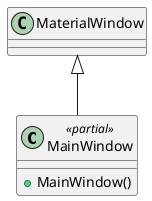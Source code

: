 @startuml
class MainWindow <<partial>> {
    + MainWindow()
}
MaterialWindow <|-- MainWindow
@enduml
